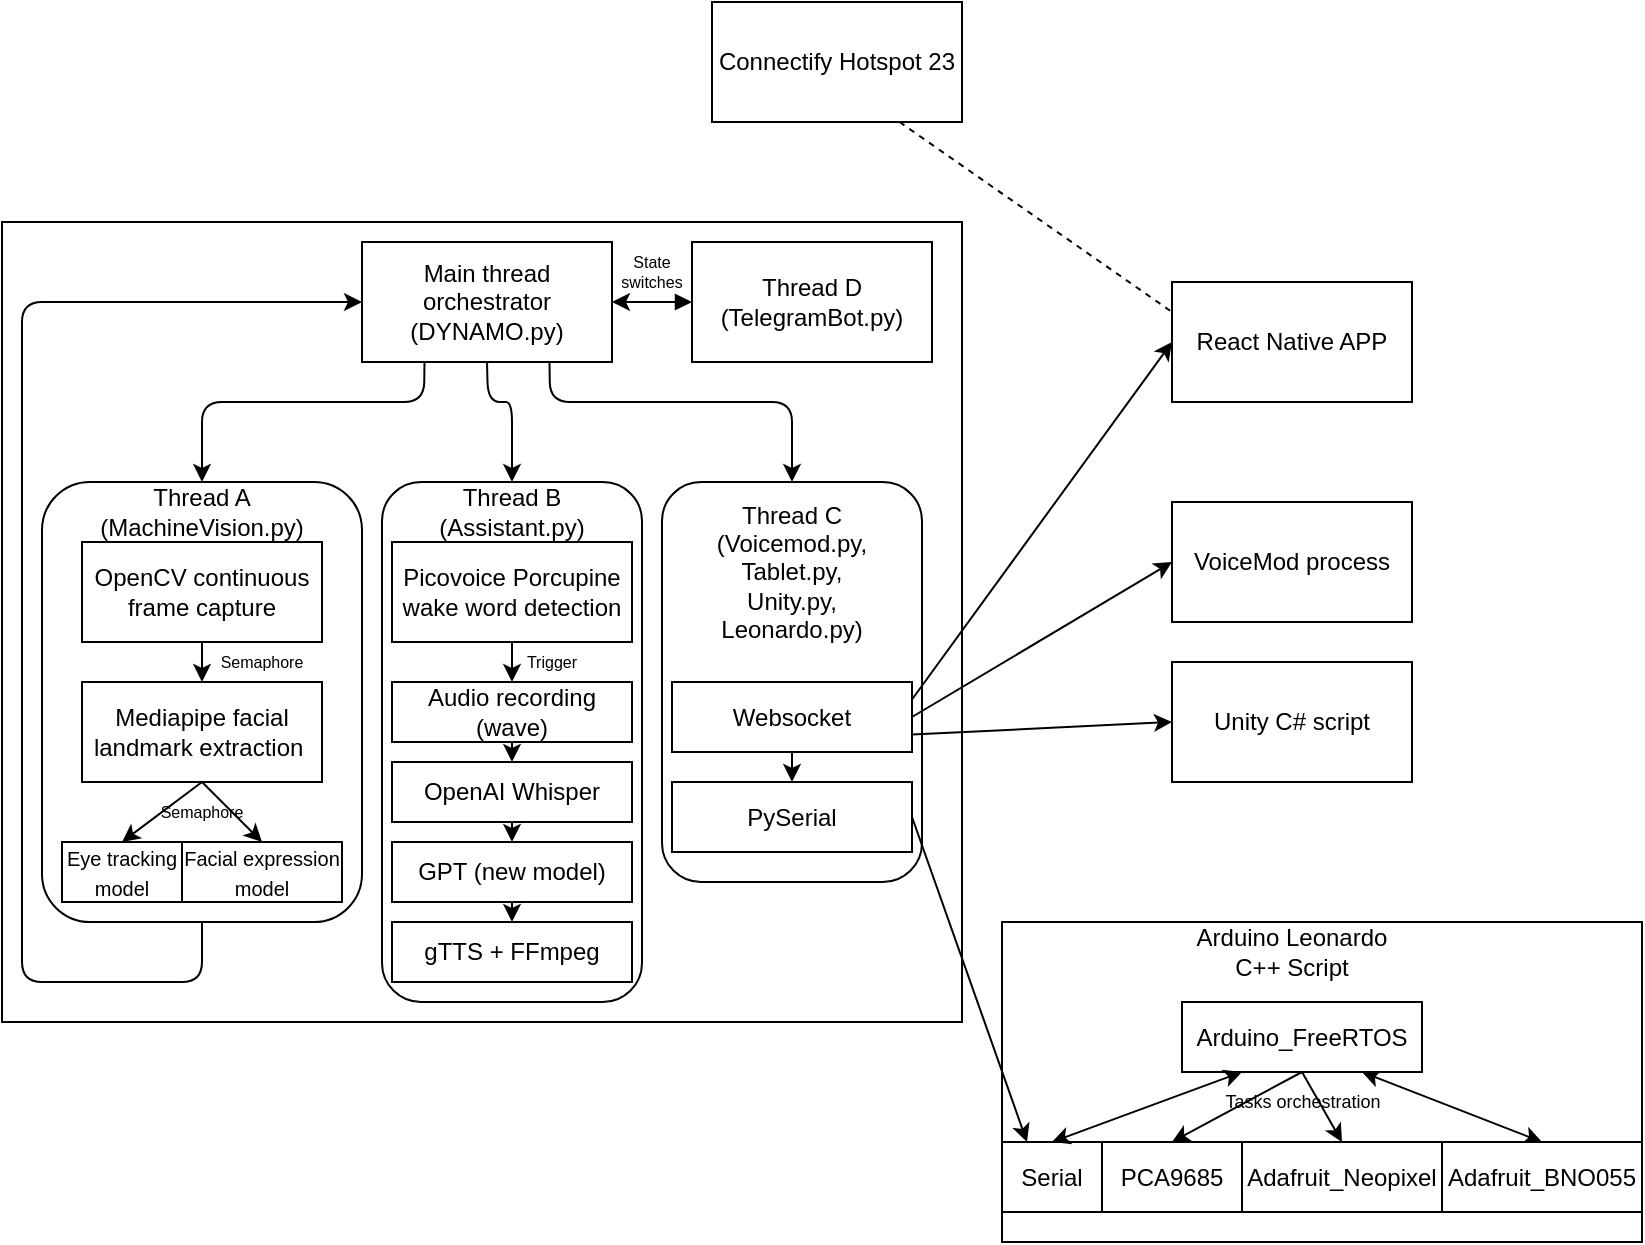 <mxfile>
    <diagram id="qH1ZnPOLuF4nMyL4x-qJ" name="Page-1">
        <mxGraphModel dx="1066" dy="610" grid="0" gridSize="10" guides="1" tooltips="1" connect="1" arrows="1" fold="1" page="1" pageScale="1" pageWidth="850" pageHeight="1100" math="0" shadow="0">
            <root>
                <mxCell id="0"/>
                <mxCell id="1" parent="0"/>
                <mxCell id="2" value="" style="rounded=0;whiteSpace=wrap;html=1;" parent="1" vertex="1">
                    <mxGeometry x="20" y="350" width="480" height="400" as="geometry"/>
                </mxCell>
                <mxCell id="26" style="edgeStyle=none;html=1;entryX=0.5;entryY=0;entryDx=0;entryDy=0;fontSize=10;exitX=0.25;exitY=1;exitDx=0;exitDy=0;" parent="1" source="5" target="17" edge="1">
                    <mxGeometry relative="1" as="geometry">
                        <mxPoint x="263" y="420" as="sourcePoint"/>
                        <Array as="points">
                            <mxPoint x="231" y="440"/>
                            <mxPoint x="120" y="440"/>
                        </Array>
                    </mxGeometry>
                </mxCell>
                <mxCell id="41" style="edgeStyle=none;html=1;exitX=0.5;exitY=1;exitDx=0;exitDy=0;entryX=0.5;entryY=0;entryDx=0;entryDy=0;fontSize=10;" parent="1" source="5" target="28" edge="1">
                    <mxGeometry relative="1" as="geometry">
                        <Array as="points">
                            <mxPoint x="263" y="440"/>
                            <mxPoint x="275" y="440"/>
                        </Array>
                    </mxGeometry>
                </mxCell>
                <mxCell id="49" style="edgeStyle=none;html=1;exitX=0.75;exitY=1;exitDx=0;exitDy=0;entryX=0.5;entryY=0;entryDx=0;entryDy=0;" parent="1" source="5" target="45" edge="1">
                    <mxGeometry relative="1" as="geometry">
                        <Array as="points">
                            <mxPoint x="294" y="440"/>
                            <mxPoint x="415" y="440"/>
                        </Array>
                    </mxGeometry>
                </mxCell>
                <mxCell id="5" value="Main thread orchestrator (DYNAMO.py)" style="rounded=0;whiteSpace=wrap;html=1;" parent="1" vertex="1">
                    <mxGeometry x="200" y="360" width="125" height="60" as="geometry"/>
                </mxCell>
                <mxCell id="8" style="edgeStyle=none;html=1;exitX=0;exitY=0.5;exitDx=0;exitDy=0;startArrow=block;startFill=1;" parent="1" source="7" target="5" edge="1">
                    <mxGeometry relative="1" as="geometry"/>
                </mxCell>
                <mxCell id="7" value="Thread D (TelegramBot.py)" style="rounded=0;whiteSpace=wrap;html=1;" parent="1" vertex="1">
                    <mxGeometry x="365" y="360" width="120" height="60" as="geometry"/>
                </mxCell>
                <mxCell id="10" value="&lt;font style=&quot;font-size: 8px;&quot;&gt;State &lt;br&gt;switches&lt;/font&gt;" style="text;html=1;strokeColor=none;fillColor=none;align=center;verticalAlign=middle;whiteSpace=wrap;rounded=0;fontSize=4;" parent="1" vertex="1">
                    <mxGeometry x="315" y="360" width="60" height="30" as="geometry"/>
                </mxCell>
                <mxCell id="44" style="edgeStyle=none;html=1;exitX=0.5;exitY=1;exitDx=0;exitDy=0;entryX=0;entryY=0.5;entryDx=0;entryDy=0;" parent="1" source="16" target="5" edge="1">
                    <mxGeometry relative="1" as="geometry">
                        <Array as="points">
                            <mxPoint x="120" y="730"/>
                            <mxPoint x="30" y="730"/>
                            <mxPoint x="30" y="560"/>
                            <mxPoint x="30" y="390"/>
                        </Array>
                    </mxGeometry>
                </mxCell>
                <mxCell id="16" value="" style="rounded=1;whiteSpace=wrap;html=1;fontSize=12;" parent="1" vertex="1">
                    <mxGeometry x="40" y="480" width="160" height="220" as="geometry"/>
                </mxCell>
                <mxCell id="18" style="edgeStyle=none;html=1;exitX=0.5;exitY=1;exitDx=0;exitDy=0;entryX=0.5;entryY=0;entryDx=0;entryDy=0;fontSize=12;startArrow=none;startFill=0;" parent="1" source="12" target="13" edge="1">
                    <mxGeometry relative="1" as="geometry"/>
                </mxCell>
                <mxCell id="12" value="OpenCV continuous frame capture" style="rounded=0;whiteSpace=wrap;html=1;fontSize=12;" parent="1" vertex="1">
                    <mxGeometry x="60" y="510" width="120" height="50" as="geometry"/>
                </mxCell>
                <mxCell id="22" style="edgeStyle=none;html=1;exitX=0.5;exitY=1;exitDx=0;exitDy=0;fontSize=10;entryX=0.5;entryY=0;entryDx=0;entryDy=0;" parent="1" source="13" target="23" edge="1">
                    <mxGeometry relative="1" as="geometry">
                        <mxPoint x="110" y="640" as="targetPoint"/>
                    </mxGeometry>
                </mxCell>
                <mxCell id="24" style="edgeStyle=none;html=1;exitX=0.5;exitY=1;exitDx=0;exitDy=0;entryX=0.5;entryY=0;entryDx=0;entryDy=0;fontSize=10;" parent="1" source="13" target="21" edge="1">
                    <mxGeometry relative="1" as="geometry"/>
                </mxCell>
                <mxCell id="13" value="Mediapipe facial landmark extraction&amp;nbsp;" style="rounded=0;whiteSpace=wrap;html=1;fontSize=12;" parent="1" vertex="1">
                    <mxGeometry x="60" y="580" width="120" height="50" as="geometry"/>
                </mxCell>
                <mxCell id="17" value="Thread A (MachineVision.py)" style="text;html=1;strokeColor=none;fillColor=none;align=center;verticalAlign=middle;whiteSpace=wrap;rounded=0;fontSize=12;" parent="1" vertex="1">
                    <mxGeometry x="90" y="480" width="60" height="30" as="geometry"/>
                </mxCell>
                <mxCell id="19" value="&lt;span style=&quot;font-size: 8px;&quot;&gt;Semaphore&lt;/span&gt;" style="text;html=1;strokeColor=none;fillColor=none;align=center;verticalAlign=middle;whiteSpace=wrap;rounded=0;fontSize=4;" parent="1" vertex="1">
                    <mxGeometry x="120" y="555" width="60" height="30" as="geometry"/>
                </mxCell>
                <mxCell id="21" value="&lt;font style=&quot;font-size: 10px;&quot;&gt;Facial expression model&lt;/font&gt;" style="rounded=0;whiteSpace=wrap;html=1;fontSize=12;" parent="1" vertex="1">
                    <mxGeometry x="110" y="660" width="80" height="30" as="geometry"/>
                </mxCell>
                <mxCell id="23" value="&lt;font style=&quot;font-size: 10px;&quot;&gt;Eye tracking model&lt;/font&gt;" style="rounded=0;whiteSpace=wrap;html=1;fontSize=12;" parent="1" vertex="1">
                    <mxGeometry x="50" y="660" width="60" height="30" as="geometry"/>
                </mxCell>
                <mxCell id="25" value="&lt;span style=&quot;font-size: 8px;&quot;&gt;Semaphore&lt;/span&gt;" style="text;html=1;strokeColor=none;fillColor=none;align=center;verticalAlign=middle;whiteSpace=wrap;rounded=0;fontSize=4;" parent="1" vertex="1">
                    <mxGeometry x="90" y="630" width="60" height="30" as="geometry"/>
                </mxCell>
                <mxCell id="27" value="" style="rounded=1;whiteSpace=wrap;html=1;fontSize=12;" parent="1" vertex="1">
                    <mxGeometry x="210" y="480" width="130" height="260" as="geometry"/>
                </mxCell>
                <mxCell id="28" value="Thread B (Assistant.py)" style="text;html=1;strokeColor=none;fillColor=none;align=center;verticalAlign=middle;whiteSpace=wrap;rounded=0;fontSize=12;" parent="1" vertex="1">
                    <mxGeometry x="245" y="480" width="60" height="30" as="geometry"/>
                </mxCell>
                <mxCell id="31" style="edgeStyle=none;html=1;exitX=0.5;exitY=1;exitDx=0;exitDy=0;entryX=0.5;entryY=0;entryDx=0;entryDy=0;fontSize=10;" parent="1" source="29" target="30" edge="1">
                    <mxGeometry relative="1" as="geometry"/>
                </mxCell>
                <mxCell id="29" value="Picovoice Porcupine wake word detection" style="rounded=0;whiteSpace=wrap;html=1;fontSize=12;" parent="1" vertex="1">
                    <mxGeometry x="215" y="510" width="120" height="50" as="geometry"/>
                </mxCell>
                <mxCell id="34" style="edgeStyle=none;html=1;exitX=0.5;exitY=1;exitDx=0;exitDy=0;entryX=0.5;entryY=0;entryDx=0;entryDy=0;fontSize=10;" parent="1" source="30" target="33" edge="1">
                    <mxGeometry relative="1" as="geometry"/>
                </mxCell>
                <mxCell id="30" value="Audio recording (wave)" style="rounded=0;whiteSpace=wrap;html=1;fontSize=12;" parent="1" vertex="1">
                    <mxGeometry x="215" y="580" width="120" height="30" as="geometry"/>
                </mxCell>
                <mxCell id="32" value="&lt;span style=&quot;font-size: 8px;&quot;&gt;Trigger&lt;/span&gt;" style="text;html=1;strokeColor=none;fillColor=none;align=center;verticalAlign=middle;whiteSpace=wrap;rounded=0;fontSize=4;" parent="1" vertex="1">
                    <mxGeometry x="270" y="555" width="50" height="30" as="geometry"/>
                </mxCell>
                <mxCell id="36" style="edgeStyle=none;html=1;exitX=0.5;exitY=1;exitDx=0;exitDy=0;entryX=0.5;entryY=0;entryDx=0;entryDy=0;fontSize=10;" parent="1" source="33" target="35" edge="1">
                    <mxGeometry relative="1" as="geometry"/>
                </mxCell>
                <mxCell id="33" value="OpenAI Whisper" style="rounded=0;whiteSpace=wrap;html=1;fontSize=12;" parent="1" vertex="1">
                    <mxGeometry x="215" y="620" width="120" height="30" as="geometry"/>
                </mxCell>
                <mxCell id="38" style="edgeStyle=none;html=1;exitX=0.5;exitY=1;exitDx=0;exitDy=0;entryX=0.5;entryY=0;entryDx=0;entryDy=0;fontSize=10;" parent="1" source="35" target="37" edge="1">
                    <mxGeometry relative="1" as="geometry"/>
                </mxCell>
                <mxCell id="35" value="GPT (new model)" style="rounded=0;whiteSpace=wrap;html=1;fontSize=12;" parent="1" vertex="1">
                    <mxGeometry x="215" y="660" width="120" height="30" as="geometry"/>
                </mxCell>
                <mxCell id="37" value="gTTS + FFmpeg" style="rounded=0;whiteSpace=wrap;html=1;fontSize=12;" parent="1" vertex="1">
                    <mxGeometry x="215" y="700" width="120" height="30" as="geometry"/>
                </mxCell>
                <mxCell id="45" value="" style="rounded=1;whiteSpace=wrap;html=1;fontSize=12;" parent="1" vertex="1">
                    <mxGeometry x="350" y="480" width="130" height="200" as="geometry"/>
                </mxCell>
                <mxCell id="46" value="Thread C (Voicemod.py, Tablet.py, Unity.py, Leonardo.py)" style="text;html=1;strokeColor=none;fillColor=none;align=center;verticalAlign=middle;whiteSpace=wrap;rounded=0;fontSize=12;" parent="1" vertex="1">
                    <mxGeometry x="385" y="510" width="60" height="30" as="geometry"/>
                </mxCell>
                <mxCell id="52" style="edgeStyle=none;html=1;exitX=1;exitY=0.5;exitDx=0;exitDy=0;entryX=0;entryY=0.5;entryDx=0;entryDy=0;" parent="1" source="47" target="57" edge="1">
                    <mxGeometry relative="1" as="geometry">
                        <mxPoint x="560" y="420" as="targetPoint"/>
                    </mxGeometry>
                </mxCell>
                <mxCell id="79" style="edgeStyle=none;html=1;exitX=0.5;exitY=1;exitDx=0;exitDy=0;entryX=0.5;entryY=0;entryDx=0;entryDy=0;" parent="1" source="47" target="55" edge="1">
                    <mxGeometry relative="1" as="geometry"/>
                </mxCell>
                <mxCell id="47" value="Websocket" style="rounded=0;whiteSpace=wrap;html=1;fontSize=12;" parent="1" vertex="1">
                    <mxGeometry x="355" y="580" width="120" height="35" as="geometry"/>
                </mxCell>
                <mxCell id="53" style="edgeStyle=none;html=1;exitX=1;exitY=0.25;exitDx=0;exitDy=0;entryX=0;entryY=0.5;entryDx=0;entryDy=0;" parent="1" source="47" target="58" edge="1">
                    <mxGeometry relative="1" as="geometry">
                        <mxPoint x="580" y="530" as="targetPoint"/>
                        <mxPoint x="475" y="637.5" as="sourcePoint"/>
                    </mxGeometry>
                </mxCell>
                <mxCell id="54" style="edgeStyle=none;html=1;exitX=1;exitY=0.75;exitDx=0;exitDy=0;entryX=0;entryY=0.5;entryDx=0;entryDy=0;" parent="1" source="47" target="59" edge="1">
                    <mxGeometry relative="1" as="geometry">
                        <mxPoint x="590" y="658" as="targetPoint"/>
                        <mxPoint x="475" y="637.5" as="sourcePoint"/>
                    </mxGeometry>
                </mxCell>
                <mxCell id="55" value="PySerial" style="rounded=0;whiteSpace=wrap;html=1;fontSize=12;" parent="1" vertex="1">
                    <mxGeometry x="355" y="630" width="120" height="35" as="geometry"/>
                </mxCell>
                <mxCell id="57" value="&lt;font style=&quot;font-size: 12px;&quot;&gt;VoiceMod process&lt;/font&gt;" style="rounded=0;whiteSpace=wrap;html=1;" parent="1" vertex="1">
                    <mxGeometry x="605" y="490" width="120" height="60" as="geometry"/>
                </mxCell>
                <mxCell id="58" value="React Native APP" style="rounded=0;whiteSpace=wrap;html=1;" parent="1" vertex="1">
                    <mxGeometry x="605" y="380" width="120" height="60" as="geometry"/>
                </mxCell>
                <mxCell id="59" value="Unity C# script" style="rounded=0;whiteSpace=wrap;html=1;" parent="1" vertex="1">
                    <mxGeometry x="605" y="570" width="120" height="60" as="geometry"/>
                </mxCell>
                <mxCell id="60" value="" style="rounded=0;whiteSpace=wrap;html=1;" parent="1" vertex="1">
                    <mxGeometry x="520" y="700" width="320" height="160" as="geometry"/>
                </mxCell>
                <mxCell id="65" value="&lt;font style=&quot;font-size: 12px;&quot;&gt;Arduino Leonardo C++ Script&lt;/font&gt;" style="text;html=1;strokeColor=none;fillColor=none;align=center;verticalAlign=middle;whiteSpace=wrap;rounded=0;fontSize=8;" parent="1" vertex="1">
                    <mxGeometry x="615" y="700" width="100" height="30" as="geometry"/>
                </mxCell>
                <mxCell id="73" style="edgeStyle=none;html=1;exitX=0.5;exitY=1;exitDx=0;exitDy=0;entryX=0.5;entryY=0;entryDx=0;entryDy=0;fontSize=12;" parent="1" source="66" target="68" edge="1">
                    <mxGeometry relative="1" as="geometry"/>
                </mxCell>
                <mxCell id="74" style="edgeStyle=none;html=1;exitX=0.5;exitY=1;exitDx=0;exitDy=0;entryX=0.5;entryY=0;entryDx=0;entryDy=0;fontSize=12;" parent="1" source="66" target="69" edge="1">
                    <mxGeometry relative="1" as="geometry"/>
                </mxCell>
                <mxCell id="82" style="edgeStyle=none;html=1;exitX=0.75;exitY=1;exitDx=0;exitDy=0;entryX=0.5;entryY=0;entryDx=0;entryDy=0;startArrow=classic;startFill=1;" parent="1" source="66" target="80" edge="1">
                    <mxGeometry relative="1" as="geometry"/>
                </mxCell>
                <mxCell id="66" value="Arduino_FreeRTOS" style="rounded=0;whiteSpace=wrap;html=1;fontSize=12;" parent="1" vertex="1">
                    <mxGeometry x="610" y="740" width="120" height="35" as="geometry"/>
                </mxCell>
                <mxCell id="67" value="Serial" style="rounded=0;whiteSpace=wrap;html=1;fontSize=12;" parent="1" vertex="1">
                    <mxGeometry x="520" y="810" width="50" height="35" as="geometry"/>
                </mxCell>
                <mxCell id="68" value="PCA9685" style="rounded=0;whiteSpace=wrap;html=1;fontSize=12;" parent="1" vertex="1">
                    <mxGeometry x="570" y="810" width="70" height="35" as="geometry"/>
                </mxCell>
                <mxCell id="69" value="Adafruit_Neopixel" style="rounded=0;whiteSpace=wrap;html=1;fontSize=12;" parent="1" vertex="1">
                    <mxGeometry x="640" y="810" width="100" height="35" as="geometry"/>
                </mxCell>
                <mxCell id="70" value="" style="endArrow=classic;startArrow=classic;html=1;fontSize=12;entryX=0.25;entryY=1;entryDx=0;entryDy=0;exitX=0.5;exitY=0;exitDx=0;exitDy=0;" parent="1" source="67" target="66" edge="1">
                    <mxGeometry width="50" height="50" relative="1" as="geometry">
                        <mxPoint x="520" y="690" as="sourcePoint"/>
                        <mxPoint x="570" y="640" as="targetPoint"/>
                    </mxGeometry>
                </mxCell>
                <mxCell id="76" value="&lt;font style=&quot;font-size: 9px;&quot;&gt;Tasks orchestration&lt;/font&gt;" style="text;html=1;strokeColor=none;fillColor=none;align=center;verticalAlign=middle;whiteSpace=wrap;rounded=0;fontSize=4;" parent="1" vertex="1">
                    <mxGeometry x="627.5" y="775" width="85" height="30" as="geometry"/>
                </mxCell>
                <mxCell id="56" style="edgeStyle=none;html=1;exitX=1;exitY=0.5;exitDx=0;exitDy=0;entryX=0.25;entryY=0;entryDx=0;entryDy=0;" parent="1" source="55" target="67" edge="1">
                    <mxGeometry relative="1" as="geometry">
                        <mxPoint x="580" y="790" as="targetPoint"/>
                    </mxGeometry>
                </mxCell>
                <mxCell id="77" value="Connectify Hotspot 23" style="rounded=0;whiteSpace=wrap;html=1;" parent="1" vertex="1">
                    <mxGeometry x="375" y="240" width="125" height="60" as="geometry"/>
                </mxCell>
                <mxCell id="78" value="" style="endArrow=none;dashed=1;html=1;exitX=0.75;exitY=1;exitDx=0;exitDy=0;entryX=0;entryY=0.25;entryDx=0;entryDy=0;" parent="1" source="77" target="58" edge="1">
                    <mxGeometry width="50" height="50" relative="1" as="geometry">
                        <mxPoint x="450" y="530" as="sourcePoint"/>
                        <mxPoint x="500" y="480" as="targetPoint"/>
                    </mxGeometry>
                </mxCell>
                <mxCell id="80" value="Adafruit_BNO055" style="rounded=0;whiteSpace=wrap;html=1;fontSize=12;" parent="1" vertex="1">
                    <mxGeometry x="740" y="810" width="100" height="35" as="geometry"/>
                </mxCell>
            </root>
        </mxGraphModel>
    </diagram>
</mxfile>